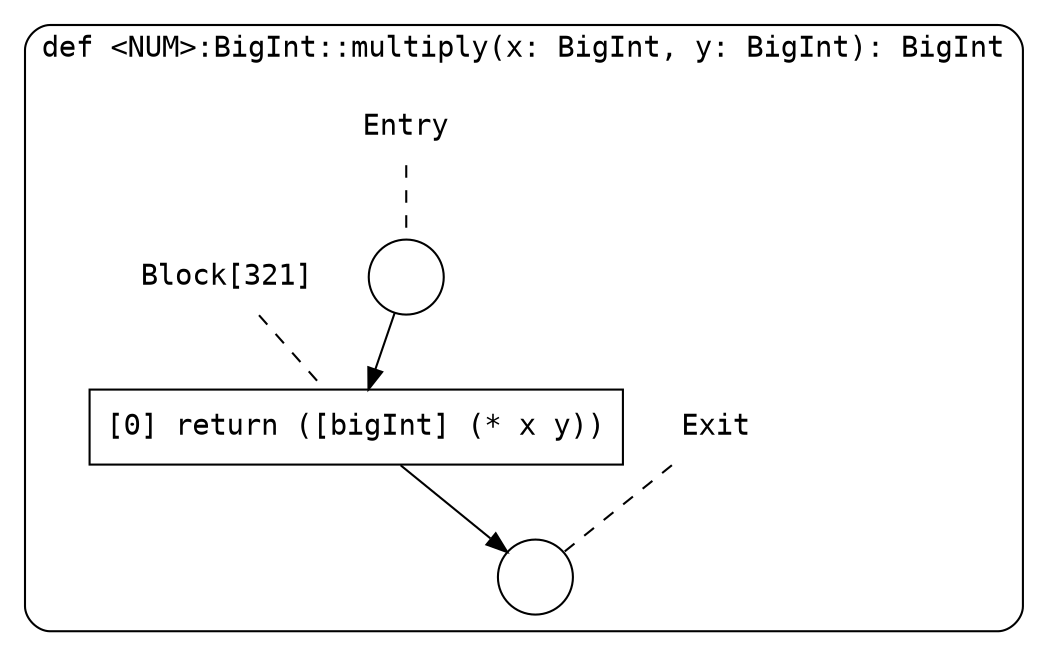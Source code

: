 digraph {
  graph [fontname = "Consolas"]
  node [fontname = "Consolas"]
  edge [fontname = "Consolas"]
  subgraph cluster35 {
    label = "def <NUM>:BigInt::multiply(x: BigInt, y: BigInt): BigInt"
    style = rounded
    cluster35_entry_name [shape=none, label=<<font color="black">Entry</font>>]
    cluster35_entry_name -> cluster35_entry [arrowhead=none, color="black", style=dashed]
    cluster35_entry [shape=circle label=" " color="black" fillcolor="white" style=filled]
    cluster35_entry -> node321 [color="black"]
    cluster35_exit_name [shape=none, label=<<font color="black">Exit</font>>]
    cluster35_exit_name -> cluster35_exit [arrowhead=none, color="black", style=dashed]
    cluster35_exit [shape=circle label=" " color="black" fillcolor="white" style=filled]
    node321_name [shape=none, label=<<font color="black">Block[321]</font>>]
    node321_name -> node321 [arrowhead=none, color="black", style=dashed]
    node321 [shape=box, label=<<font color="black">[0] return ([bigInt] (* x y))<BR ALIGN="LEFT"/></font>> color="black" fillcolor="white", style=filled]
    node321 -> cluster35_exit [color="black"]
  }
}
